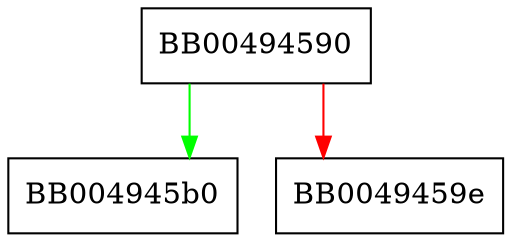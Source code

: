 digraph ssl_evp_md_up_ref {
  node [shape="box"];
  graph [splines=ortho];
  BB00494590 -> BB004945b0 [color="green"];
  BB00494590 -> BB0049459e [color="red"];
}
